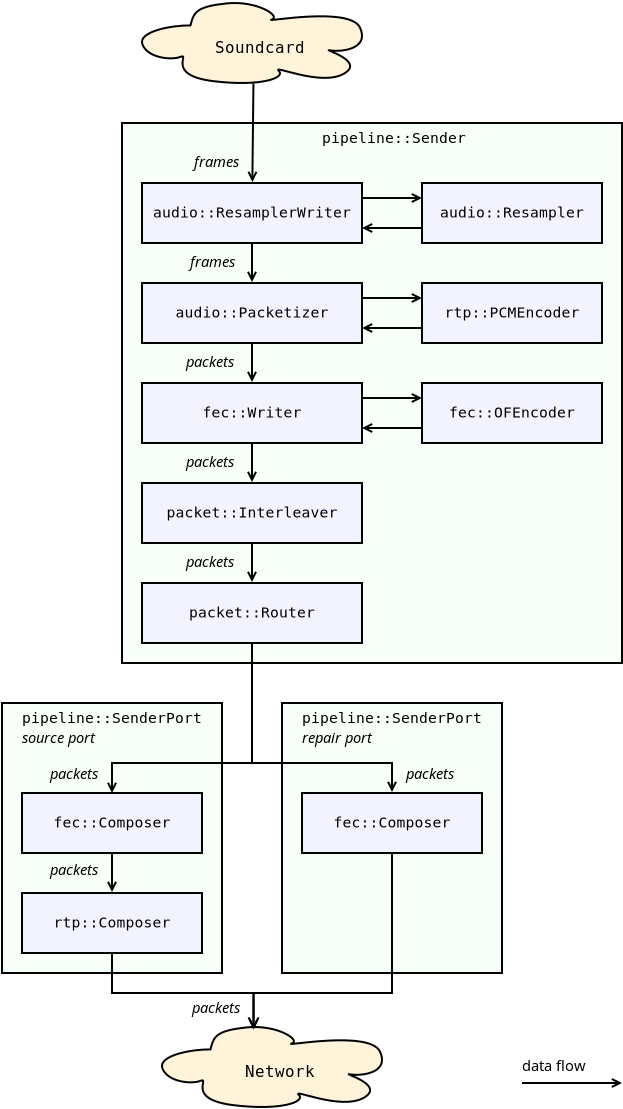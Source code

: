 <?xml version="1.0" encoding="UTF-8"?>
<dia:diagram xmlns:dia="http://www.lysator.liu.se/~alla/dia/">
  <dia:layer name="Background" visible="true" active="true">
    <dia:object type="Standard - Line" version="0" id="O0">
      <dia:attribute name="obj_pos">
        <dia:point val="56,47"/>
      </dia:attribute>
      <dia:attribute name="obj_bb">
        <dia:rectangle val="55.95,46.719;61.112,47.281"/>
      </dia:attribute>
      <dia:attribute name="conn_endpoints">
        <dia:point val="56,47"/>
        <dia:point val="61,47"/>
      </dia:attribute>
      <dia:attribute name="numcp">
        <dia:int val="1"/>
      </dia:attribute>
      <dia:attribute name="end_arrow">
        <dia:enum val="1"/>
      </dia:attribute>
      <dia:attribute name="end_arrow_length">
        <dia:real val="0.4"/>
      </dia:attribute>
      <dia:attribute name="end_arrow_width">
        <dia:real val="0.4"/>
      </dia:attribute>
    </dia:object>
    <dia:object type="Standard - Text" version="1" id="O1">
      <dia:attribute name="obj_pos">
        <dia:point val="56,46.4"/>
      </dia:attribute>
      <dia:attribute name="obj_bb">
        <dia:rectangle val="56,45.735;58.938,46.557"/>
      </dia:attribute>
      <dia:attribute name="text">
        <dia:composite type="text">
          <dia:attribute name="string">
            <dia:string>#data flow#</dia:string>
          </dia:attribute>
          <dia:attribute name="font">
            <dia:font family="sans" style="0" name="Helvetica"/>
          </dia:attribute>
          <dia:attribute name="height">
            <dia:real val="0.917"/>
          </dia:attribute>
          <dia:attribute name="pos">
            <dia:point val="56,46.4"/>
          </dia:attribute>
          <dia:attribute name="color">
            <dia:color val="#000000"/>
          </dia:attribute>
          <dia:attribute name="alignment">
            <dia:enum val="0"/>
          </dia:attribute>
        </dia:composite>
      </dia:attribute>
      <dia:attribute name="valign">
        <dia:enum val="3"/>
      </dia:attribute>
    </dia:object>
    <dia:object type="Standard - Box" version="0" id="O2">
      <dia:attribute name="obj_pos">
        <dia:point val="30,28"/>
      </dia:attribute>
      <dia:attribute name="obj_bb">
        <dia:rectangle val="29.95,27.95;41.05,41.55"/>
      </dia:attribute>
      <dia:attribute name="elem_corner">
        <dia:point val="30,28"/>
      </dia:attribute>
      <dia:attribute name="elem_width">
        <dia:real val="11"/>
      </dia:attribute>
      <dia:attribute name="elem_height">
        <dia:real val="13.5"/>
      </dia:attribute>
      <dia:attribute name="border_width">
        <dia:real val="0.1"/>
      </dia:attribute>
      <dia:attribute name="inner_color">
        <dia:color val="#f8fff9"/>
      </dia:attribute>
      <dia:attribute name="show_background">
        <dia:boolean val="true"/>
      </dia:attribute>
    </dia:object>
    <dia:object type="Flowchart - Box" version="0" id="O3">
      <dia:attribute name="obj_pos">
        <dia:point val="31,37.5"/>
      </dia:attribute>
      <dia:attribute name="obj_bb">
        <dia:rectangle val="30.95,37.45;40.05,40.55"/>
      </dia:attribute>
      <dia:attribute name="elem_corner">
        <dia:point val="31,37.5"/>
      </dia:attribute>
      <dia:attribute name="elem_width">
        <dia:real val="9"/>
      </dia:attribute>
      <dia:attribute name="elem_height">
        <dia:real val="3"/>
      </dia:attribute>
      <dia:attribute name="border_width">
        <dia:real val="0.1"/>
      </dia:attribute>
      <dia:attribute name="inner_color">
        <dia:color val="#f3f3ff"/>
      </dia:attribute>
      <dia:attribute name="show_background">
        <dia:boolean val="true"/>
      </dia:attribute>
      <dia:attribute name="padding">
        <dia:real val="0.5"/>
      </dia:attribute>
      <dia:attribute name="text">
        <dia:composite type="text">
          <dia:attribute name="string">
            <dia:string>#rtp::Composer#</dia:string>
          </dia:attribute>
          <dia:attribute name="font">
            <dia:font family="monospace" style="0" name="Courier"/>
          </dia:attribute>
          <dia:attribute name="height">
            <dia:real val="0.917"/>
          </dia:attribute>
          <dia:attribute name="pos">
            <dia:point val="35.5,39.154"/>
          </dia:attribute>
          <dia:attribute name="color">
            <dia:color val="#000000"/>
          </dia:attribute>
          <dia:attribute name="alignment">
            <dia:enum val="1"/>
          </dia:attribute>
        </dia:composite>
      </dia:attribute>
    </dia:object>
    <dia:object type="Flowchart - Box" version="0" id="O4">
      <dia:attribute name="obj_pos">
        <dia:point val="31,32.5"/>
      </dia:attribute>
      <dia:attribute name="obj_bb">
        <dia:rectangle val="30.95,32.45;40.05,35.55"/>
      </dia:attribute>
      <dia:attribute name="elem_corner">
        <dia:point val="31,32.5"/>
      </dia:attribute>
      <dia:attribute name="elem_width">
        <dia:real val="9"/>
      </dia:attribute>
      <dia:attribute name="elem_height">
        <dia:real val="3"/>
      </dia:attribute>
      <dia:attribute name="border_width">
        <dia:real val="0.1"/>
      </dia:attribute>
      <dia:attribute name="inner_color">
        <dia:color val="#f3f3ff"/>
      </dia:attribute>
      <dia:attribute name="show_background">
        <dia:boolean val="true"/>
      </dia:attribute>
      <dia:attribute name="padding">
        <dia:real val="0.5"/>
      </dia:attribute>
      <dia:attribute name="text">
        <dia:composite type="text">
          <dia:attribute name="string">
            <dia:string>#fec::Composer#</dia:string>
          </dia:attribute>
          <dia:attribute name="font">
            <dia:font family="monospace" style="0" name="Courier"/>
          </dia:attribute>
          <dia:attribute name="height">
            <dia:real val="0.917"/>
          </dia:attribute>
          <dia:attribute name="pos">
            <dia:point val="35.5,34.154"/>
          </dia:attribute>
          <dia:attribute name="color">
            <dia:color val="#000000"/>
          </dia:attribute>
          <dia:attribute name="alignment">
            <dia:enum val="1"/>
          </dia:attribute>
        </dia:composite>
      </dia:attribute>
    </dia:object>
    <dia:object type="Standard - Text" version="1" id="O5">
      <dia:attribute name="obj_pos">
        <dia:point val="31,29"/>
      </dia:attribute>
      <dia:attribute name="obj_bb">
        <dia:rectangle val="31,28.367;39.821,29.264"/>
      </dia:attribute>
      <dia:attribute name="text">
        <dia:composite type="text">
          <dia:attribute name="string">
            <dia:string>#pipeline::SenderPort#</dia:string>
          </dia:attribute>
          <dia:attribute name="font">
            <dia:font family="monospace" style="0" name="Courier"/>
          </dia:attribute>
          <dia:attribute name="height">
            <dia:real val="0.917"/>
          </dia:attribute>
          <dia:attribute name="pos">
            <dia:point val="31,29"/>
          </dia:attribute>
          <dia:attribute name="color">
            <dia:color val="#000000"/>
          </dia:attribute>
          <dia:attribute name="alignment">
            <dia:enum val="0"/>
          </dia:attribute>
        </dia:composite>
      </dia:attribute>
      <dia:attribute name="valign">
        <dia:enum val="3"/>
      </dia:attribute>
    </dia:object>
    <dia:object type="Standard - Box" version="0" id="O6">
      <dia:attribute name="obj_pos">
        <dia:point val="44,28"/>
      </dia:attribute>
      <dia:attribute name="obj_bb">
        <dia:rectangle val="43.95,27.95;55.05,41.55"/>
      </dia:attribute>
      <dia:attribute name="elem_corner">
        <dia:point val="44,28"/>
      </dia:attribute>
      <dia:attribute name="elem_width">
        <dia:real val="11"/>
      </dia:attribute>
      <dia:attribute name="elem_height">
        <dia:real val="13.5"/>
      </dia:attribute>
      <dia:attribute name="border_width">
        <dia:real val="0.1"/>
      </dia:attribute>
      <dia:attribute name="inner_color">
        <dia:color val="#f8fff9"/>
      </dia:attribute>
      <dia:attribute name="show_background">
        <dia:boolean val="true"/>
      </dia:attribute>
    </dia:object>
    <dia:object type="Flowchart - Box" version="0" id="O7">
      <dia:attribute name="obj_pos">
        <dia:point val="45,32.5"/>
      </dia:attribute>
      <dia:attribute name="obj_bb">
        <dia:rectangle val="44.95,32.45;54.05,35.55"/>
      </dia:attribute>
      <dia:attribute name="elem_corner">
        <dia:point val="45,32.5"/>
      </dia:attribute>
      <dia:attribute name="elem_width">
        <dia:real val="9"/>
      </dia:attribute>
      <dia:attribute name="elem_height">
        <dia:real val="3"/>
      </dia:attribute>
      <dia:attribute name="border_width">
        <dia:real val="0.1"/>
      </dia:attribute>
      <dia:attribute name="inner_color">
        <dia:color val="#f3f3ff"/>
      </dia:attribute>
      <dia:attribute name="show_background">
        <dia:boolean val="true"/>
      </dia:attribute>
      <dia:attribute name="padding">
        <dia:real val="0.5"/>
      </dia:attribute>
      <dia:attribute name="text">
        <dia:composite type="text">
          <dia:attribute name="string">
            <dia:string>#fec::Composer#</dia:string>
          </dia:attribute>
          <dia:attribute name="font">
            <dia:font family="monospace" style="0" name="Courier"/>
          </dia:attribute>
          <dia:attribute name="height">
            <dia:real val="0.917"/>
          </dia:attribute>
          <dia:attribute name="pos">
            <dia:point val="49.5,34.154"/>
          </dia:attribute>
          <dia:attribute name="color">
            <dia:color val="#000000"/>
          </dia:attribute>
          <dia:attribute name="alignment">
            <dia:enum val="1"/>
          </dia:attribute>
        </dia:composite>
      </dia:attribute>
    </dia:object>
    <dia:object type="Standard - Text" version="1" id="O8">
      <dia:attribute name="obj_pos">
        <dia:point val="45,29"/>
      </dia:attribute>
      <dia:attribute name="obj_bb">
        <dia:rectangle val="45,28.387;53.8,29.223"/>
      </dia:attribute>
      <dia:attribute name="text">
        <dia:composite type="text">
          <dia:attribute name="string">
            <dia:string>#pipeline::SenderPort#</dia:string>
          </dia:attribute>
          <dia:attribute name="font">
            <dia:font family="monospace" style="0" name="Courier"/>
          </dia:attribute>
          <dia:attribute name="height">
            <dia:real val="0.917"/>
          </dia:attribute>
          <dia:attribute name="pos">
            <dia:point val="45,29"/>
          </dia:attribute>
          <dia:attribute name="color">
            <dia:color val="#000000"/>
          </dia:attribute>
          <dia:attribute name="alignment">
            <dia:enum val="0"/>
          </dia:attribute>
        </dia:composite>
      </dia:attribute>
      <dia:attribute name="valign">
        <dia:enum val="3"/>
      </dia:attribute>
    </dia:object>
    <dia:object type="Standard - Box" version="0" id="O9">
      <dia:attribute name="obj_pos">
        <dia:point val="36,-1"/>
      </dia:attribute>
      <dia:attribute name="obj_bb">
        <dia:rectangle val="35.95,-1.05;61.05,26.05"/>
      </dia:attribute>
      <dia:attribute name="elem_corner">
        <dia:point val="36,-1"/>
      </dia:attribute>
      <dia:attribute name="elem_width">
        <dia:real val="25"/>
      </dia:attribute>
      <dia:attribute name="elem_height">
        <dia:real val="27"/>
      </dia:attribute>
      <dia:attribute name="border_width">
        <dia:real val="0.1"/>
      </dia:attribute>
      <dia:attribute name="inner_color">
        <dia:color val="#f8fff9"/>
      </dia:attribute>
      <dia:attribute name="show_background">
        <dia:boolean val="true"/>
      </dia:attribute>
    </dia:object>
    <dia:object type="Flowchart - Box" version="0" id="O10">
      <dia:attribute name="obj_pos">
        <dia:point val="37,2"/>
      </dia:attribute>
      <dia:attribute name="obj_bb">
        <dia:rectangle val="36.95,1.95;48.05,5.05"/>
      </dia:attribute>
      <dia:attribute name="elem_corner">
        <dia:point val="37,2"/>
      </dia:attribute>
      <dia:attribute name="elem_width">
        <dia:real val="11"/>
      </dia:attribute>
      <dia:attribute name="elem_height">
        <dia:real val="3"/>
      </dia:attribute>
      <dia:attribute name="border_width">
        <dia:real val="0.1"/>
      </dia:attribute>
      <dia:attribute name="inner_color">
        <dia:color val="#f3f3ff"/>
      </dia:attribute>
      <dia:attribute name="show_background">
        <dia:boolean val="true"/>
      </dia:attribute>
      <dia:attribute name="padding">
        <dia:real val="0.5"/>
      </dia:attribute>
      <dia:attribute name="text">
        <dia:composite type="text">
          <dia:attribute name="string">
            <dia:string>#audio::ResamplerWriter#</dia:string>
          </dia:attribute>
          <dia:attribute name="font">
            <dia:font family="monospace" style="0" name="Courier"/>
          </dia:attribute>
          <dia:attribute name="height">
            <dia:real val="0.917"/>
          </dia:attribute>
          <dia:attribute name="pos">
            <dia:point val="42.5,3.654"/>
          </dia:attribute>
          <dia:attribute name="color">
            <dia:color val="#000000"/>
          </dia:attribute>
          <dia:attribute name="alignment">
            <dia:enum val="1"/>
          </dia:attribute>
        </dia:composite>
      </dia:attribute>
    </dia:object>
    <dia:object type="Flowchart - Box" version="0" id="O11">
      <dia:attribute name="obj_pos">
        <dia:point val="51,12"/>
      </dia:attribute>
      <dia:attribute name="obj_bb">
        <dia:rectangle val="50.95,11.95;60.05,15.05"/>
      </dia:attribute>
      <dia:attribute name="elem_corner">
        <dia:point val="51,12"/>
      </dia:attribute>
      <dia:attribute name="elem_width">
        <dia:real val="9"/>
      </dia:attribute>
      <dia:attribute name="elem_height">
        <dia:real val="3"/>
      </dia:attribute>
      <dia:attribute name="border_width">
        <dia:real val="0.1"/>
      </dia:attribute>
      <dia:attribute name="inner_color">
        <dia:color val="#f3f3ff"/>
      </dia:attribute>
      <dia:attribute name="show_background">
        <dia:boolean val="true"/>
      </dia:attribute>
      <dia:attribute name="padding">
        <dia:real val="0.5"/>
      </dia:attribute>
      <dia:attribute name="text">
        <dia:composite type="text">
          <dia:attribute name="string">
            <dia:string>#fec::OFEncoder#</dia:string>
          </dia:attribute>
          <dia:attribute name="font">
            <dia:font family="monospace" style="0" name="Courier"/>
          </dia:attribute>
          <dia:attribute name="height">
            <dia:real val="0.917"/>
          </dia:attribute>
          <dia:attribute name="pos">
            <dia:point val="55.5,13.654"/>
          </dia:attribute>
          <dia:attribute name="color">
            <dia:color val="#000000"/>
          </dia:attribute>
          <dia:attribute name="alignment">
            <dia:enum val="1"/>
          </dia:attribute>
        </dia:composite>
      </dia:attribute>
    </dia:object>
    <dia:object type="Flowchart - Box" version="0" id="O12">
      <dia:attribute name="obj_pos">
        <dia:point val="37,17"/>
      </dia:attribute>
      <dia:attribute name="obj_bb">
        <dia:rectangle val="36.95,16.95;48.05,20.05"/>
      </dia:attribute>
      <dia:attribute name="elem_corner">
        <dia:point val="37,17"/>
      </dia:attribute>
      <dia:attribute name="elem_width">
        <dia:real val="11"/>
      </dia:attribute>
      <dia:attribute name="elem_height">
        <dia:real val="3"/>
      </dia:attribute>
      <dia:attribute name="border_width">
        <dia:real val="0.1"/>
      </dia:attribute>
      <dia:attribute name="inner_color">
        <dia:color val="#f3f3ff"/>
      </dia:attribute>
      <dia:attribute name="show_background">
        <dia:boolean val="true"/>
      </dia:attribute>
      <dia:attribute name="padding">
        <dia:real val="0.5"/>
      </dia:attribute>
      <dia:attribute name="text">
        <dia:composite type="text">
          <dia:attribute name="string">
            <dia:string>#packet::Interleaver#</dia:string>
          </dia:attribute>
          <dia:attribute name="font">
            <dia:font family="monospace" style="0" name="Courier"/>
          </dia:attribute>
          <dia:attribute name="height">
            <dia:real val="0.917"/>
          </dia:attribute>
          <dia:attribute name="pos">
            <dia:point val="42.5,18.654"/>
          </dia:attribute>
          <dia:attribute name="color">
            <dia:color val="#000000"/>
          </dia:attribute>
          <dia:attribute name="alignment">
            <dia:enum val="1"/>
          </dia:attribute>
        </dia:composite>
      </dia:attribute>
    </dia:object>
    <dia:object type="Flowchart - Box" version="0" id="O13">
      <dia:attribute name="obj_pos">
        <dia:point val="51,7"/>
      </dia:attribute>
      <dia:attribute name="obj_bb">
        <dia:rectangle val="50.95,6.95;60.05,10.05"/>
      </dia:attribute>
      <dia:attribute name="elem_corner">
        <dia:point val="51,7"/>
      </dia:attribute>
      <dia:attribute name="elem_width">
        <dia:real val="9"/>
      </dia:attribute>
      <dia:attribute name="elem_height">
        <dia:real val="3"/>
      </dia:attribute>
      <dia:attribute name="border_width">
        <dia:real val="0.1"/>
      </dia:attribute>
      <dia:attribute name="inner_color">
        <dia:color val="#f3f3ff"/>
      </dia:attribute>
      <dia:attribute name="show_background">
        <dia:boolean val="true"/>
      </dia:attribute>
      <dia:attribute name="padding">
        <dia:real val="0.5"/>
      </dia:attribute>
      <dia:attribute name="text">
        <dia:composite type="text">
          <dia:attribute name="string">
            <dia:string>#rtp::PCMEncoder#</dia:string>
          </dia:attribute>
          <dia:attribute name="font">
            <dia:font family="monospace" style="0" name="Courier"/>
          </dia:attribute>
          <dia:attribute name="height">
            <dia:real val="0.917"/>
          </dia:attribute>
          <dia:attribute name="pos">
            <dia:point val="55.5,8.654"/>
          </dia:attribute>
          <dia:attribute name="color">
            <dia:color val="#000000"/>
          </dia:attribute>
          <dia:attribute name="alignment">
            <dia:enum val="1"/>
          </dia:attribute>
        </dia:composite>
      </dia:attribute>
    </dia:object>
    <dia:object type="Flowchart - Box" version="0" id="O14">
      <dia:attribute name="obj_pos">
        <dia:point val="37,12"/>
      </dia:attribute>
      <dia:attribute name="obj_bb">
        <dia:rectangle val="36.95,11.95;48.05,15.05"/>
      </dia:attribute>
      <dia:attribute name="elem_corner">
        <dia:point val="37,12"/>
      </dia:attribute>
      <dia:attribute name="elem_width">
        <dia:real val="11"/>
      </dia:attribute>
      <dia:attribute name="elem_height">
        <dia:real val="3"/>
      </dia:attribute>
      <dia:attribute name="border_width">
        <dia:real val="0.1"/>
      </dia:attribute>
      <dia:attribute name="inner_color">
        <dia:color val="#f3f3ff"/>
      </dia:attribute>
      <dia:attribute name="show_background">
        <dia:boolean val="true"/>
      </dia:attribute>
      <dia:attribute name="padding">
        <dia:real val="0.5"/>
      </dia:attribute>
      <dia:attribute name="text">
        <dia:composite type="text">
          <dia:attribute name="string">
            <dia:string>#fec::Writer#</dia:string>
          </dia:attribute>
          <dia:attribute name="font">
            <dia:font family="monospace" style="0" name="Courier"/>
          </dia:attribute>
          <dia:attribute name="height">
            <dia:real val="0.917"/>
          </dia:attribute>
          <dia:attribute name="pos">
            <dia:point val="42.5,13.654"/>
          </dia:attribute>
          <dia:attribute name="color">
            <dia:color val="#000000"/>
          </dia:attribute>
          <dia:attribute name="alignment">
            <dia:enum val="1"/>
          </dia:attribute>
        </dia:composite>
      </dia:attribute>
    </dia:object>
    <dia:object type="Flowchart - Box" version="0" id="O15">
      <dia:attribute name="obj_pos">
        <dia:point val="37,7"/>
      </dia:attribute>
      <dia:attribute name="obj_bb">
        <dia:rectangle val="36.95,6.95;48.05,10.05"/>
      </dia:attribute>
      <dia:attribute name="elem_corner">
        <dia:point val="37,7"/>
      </dia:attribute>
      <dia:attribute name="elem_width">
        <dia:real val="11"/>
      </dia:attribute>
      <dia:attribute name="elem_height">
        <dia:real val="3"/>
      </dia:attribute>
      <dia:attribute name="border_width">
        <dia:real val="0.1"/>
      </dia:attribute>
      <dia:attribute name="inner_color">
        <dia:color val="#f3f3ff"/>
      </dia:attribute>
      <dia:attribute name="show_background">
        <dia:boolean val="true"/>
      </dia:attribute>
      <dia:attribute name="padding">
        <dia:real val="0.5"/>
      </dia:attribute>
      <dia:attribute name="text">
        <dia:composite type="text">
          <dia:attribute name="string">
            <dia:string>#audio::Packetizer#</dia:string>
          </dia:attribute>
          <dia:attribute name="font">
            <dia:font family="monospace" style="0" name="Courier"/>
          </dia:attribute>
          <dia:attribute name="height">
            <dia:real val="0.917"/>
          </dia:attribute>
          <dia:attribute name="pos">
            <dia:point val="42.5,8.654"/>
          </dia:attribute>
          <dia:attribute name="color">
            <dia:color val="#000000"/>
          </dia:attribute>
          <dia:attribute name="alignment">
            <dia:enum val="1"/>
          </dia:attribute>
        </dia:composite>
      </dia:attribute>
    </dia:object>
    <dia:object type="Flowchart - Box" version="0" id="O16">
      <dia:attribute name="obj_pos">
        <dia:point val="51,2"/>
      </dia:attribute>
      <dia:attribute name="obj_bb">
        <dia:rectangle val="50.95,1.95;60.05,5.05"/>
      </dia:attribute>
      <dia:attribute name="elem_corner">
        <dia:point val="51,2"/>
      </dia:attribute>
      <dia:attribute name="elem_width">
        <dia:real val="9"/>
      </dia:attribute>
      <dia:attribute name="elem_height">
        <dia:real val="3"/>
      </dia:attribute>
      <dia:attribute name="border_width">
        <dia:real val="0.1"/>
      </dia:attribute>
      <dia:attribute name="inner_color">
        <dia:color val="#f3f3ff"/>
      </dia:attribute>
      <dia:attribute name="show_background">
        <dia:boolean val="true"/>
      </dia:attribute>
      <dia:attribute name="padding">
        <dia:real val="0.5"/>
      </dia:attribute>
      <dia:attribute name="text">
        <dia:composite type="text">
          <dia:attribute name="string">
            <dia:string>#audio::Resampler#</dia:string>
          </dia:attribute>
          <dia:attribute name="font">
            <dia:font family="monospace" style="0" name="Courier"/>
          </dia:attribute>
          <dia:attribute name="height">
            <dia:real val="0.917"/>
          </dia:attribute>
          <dia:attribute name="pos">
            <dia:point val="55.5,3.654"/>
          </dia:attribute>
          <dia:attribute name="color">
            <dia:color val="#000000"/>
          </dia:attribute>
          <dia:attribute name="alignment">
            <dia:enum val="1"/>
          </dia:attribute>
        </dia:composite>
      </dia:attribute>
    </dia:object>
    <dia:object type="Flowchart - Box" version="0" id="O17">
      <dia:attribute name="obj_pos">
        <dia:point val="37,22"/>
      </dia:attribute>
      <dia:attribute name="obj_bb">
        <dia:rectangle val="36.95,21.95;48.05,25.05"/>
      </dia:attribute>
      <dia:attribute name="elem_corner">
        <dia:point val="37,22"/>
      </dia:attribute>
      <dia:attribute name="elem_width">
        <dia:real val="11"/>
      </dia:attribute>
      <dia:attribute name="elem_height">
        <dia:real val="3"/>
      </dia:attribute>
      <dia:attribute name="border_width">
        <dia:real val="0.1"/>
      </dia:attribute>
      <dia:attribute name="inner_color">
        <dia:color val="#f3f3ff"/>
      </dia:attribute>
      <dia:attribute name="show_background">
        <dia:boolean val="true"/>
      </dia:attribute>
      <dia:attribute name="padding">
        <dia:real val="0.5"/>
      </dia:attribute>
      <dia:attribute name="text">
        <dia:composite type="text">
          <dia:attribute name="string">
            <dia:string>#packet::Router#</dia:string>
          </dia:attribute>
          <dia:attribute name="font">
            <dia:font family="monospace" style="0" name="Courier"/>
          </dia:attribute>
          <dia:attribute name="height">
            <dia:real val="0.917"/>
          </dia:attribute>
          <dia:attribute name="pos">
            <dia:point val="42.5,23.654"/>
          </dia:attribute>
          <dia:attribute name="color">
            <dia:color val="#000000"/>
          </dia:attribute>
          <dia:attribute name="alignment">
            <dia:enum val="1"/>
          </dia:attribute>
        </dia:composite>
      </dia:attribute>
    </dia:object>
    <dia:object type="Standard - Line" version="0" id="O18">
      <dia:attribute name="obj_pos">
        <dia:point val="42.5,5"/>
      </dia:attribute>
      <dia:attribute name="obj_bb">
        <dia:rectangle val="42.219,4.95;42.781,7.063"/>
      </dia:attribute>
      <dia:attribute name="conn_endpoints">
        <dia:point val="42.5,5"/>
        <dia:point val="42.5,6.951"/>
      </dia:attribute>
      <dia:attribute name="numcp">
        <dia:int val="1"/>
      </dia:attribute>
      <dia:attribute name="end_arrow">
        <dia:enum val="1"/>
      </dia:attribute>
      <dia:attribute name="end_arrow_length">
        <dia:real val="0.4"/>
      </dia:attribute>
      <dia:attribute name="end_arrow_width">
        <dia:real val="0.4"/>
      </dia:attribute>
      <dia:connections>
        <dia:connection handle="0" to="O10" connection="13"/>
        <dia:connection handle="1" to="O15" connection="16"/>
      </dia:connections>
    </dia:object>
    <dia:object type="Standard - Line" version="0" id="O19">
      <dia:attribute name="obj_pos">
        <dia:point val="42.5,10"/>
      </dia:attribute>
      <dia:attribute name="obj_bb">
        <dia:rectangle val="42.219,9.95;42.781,12.063"/>
      </dia:attribute>
      <dia:attribute name="conn_endpoints">
        <dia:point val="42.5,10"/>
        <dia:point val="42.5,11.951"/>
      </dia:attribute>
      <dia:attribute name="numcp">
        <dia:int val="1"/>
      </dia:attribute>
      <dia:attribute name="end_arrow">
        <dia:enum val="1"/>
      </dia:attribute>
      <dia:attribute name="end_arrow_length">
        <dia:real val="0.4"/>
      </dia:attribute>
      <dia:attribute name="end_arrow_width">
        <dia:real val="0.4"/>
      </dia:attribute>
      <dia:connections>
        <dia:connection handle="0" to="O15" connection="13"/>
        <dia:connection handle="1" to="O14" connection="16"/>
      </dia:connections>
    </dia:object>
    <dia:object type="Standard - Line" version="0" id="O20">
      <dia:attribute name="obj_pos">
        <dia:point val="42.5,15.049"/>
      </dia:attribute>
      <dia:attribute name="obj_bb">
        <dia:rectangle val="42.219,14.999;42.781,17.063"/>
      </dia:attribute>
      <dia:attribute name="conn_endpoints">
        <dia:point val="42.5,15.049"/>
        <dia:point val="42.5,16.951"/>
      </dia:attribute>
      <dia:attribute name="numcp">
        <dia:int val="1"/>
      </dia:attribute>
      <dia:attribute name="end_arrow">
        <dia:enum val="1"/>
      </dia:attribute>
      <dia:attribute name="end_arrow_length">
        <dia:real val="0.4"/>
      </dia:attribute>
      <dia:attribute name="end_arrow_width">
        <dia:real val="0.4"/>
      </dia:attribute>
      <dia:connections>
        <dia:connection handle="0" to="O14" connection="16"/>
        <dia:connection handle="1" to="O12" connection="16"/>
      </dia:connections>
    </dia:object>
    <dia:object type="Standard - Line" version="0" id="O21">
      <dia:attribute name="obj_pos">
        <dia:point val="42.5,20.049"/>
      </dia:attribute>
      <dia:attribute name="obj_bb">
        <dia:rectangle val="42.219,19.999;42.781,22.063"/>
      </dia:attribute>
      <dia:attribute name="conn_endpoints">
        <dia:point val="42.5,20.049"/>
        <dia:point val="42.5,21.951"/>
      </dia:attribute>
      <dia:attribute name="numcp">
        <dia:int val="1"/>
      </dia:attribute>
      <dia:attribute name="end_arrow">
        <dia:enum val="1"/>
      </dia:attribute>
      <dia:attribute name="end_arrow_length">
        <dia:real val="0.4"/>
      </dia:attribute>
      <dia:attribute name="end_arrow_width">
        <dia:real val="0.4"/>
      </dia:attribute>
      <dia:connections>
        <dia:connection handle="0" to="O12" connection="16"/>
        <dia:connection handle="1" to="O17" connection="16"/>
      </dia:connections>
    </dia:object>
    <dia:object type="Standard - Line" version="0" id="O22">
      <dia:attribute name="obj_pos">
        <dia:point val="48,2.75"/>
      </dia:attribute>
      <dia:attribute name="obj_bb">
        <dia:rectangle val="47.95,2.469;51.112,3.031"/>
      </dia:attribute>
      <dia:attribute name="conn_endpoints">
        <dia:point val="48,2.75"/>
        <dia:point val="51,2.75"/>
      </dia:attribute>
      <dia:attribute name="numcp">
        <dia:int val="1"/>
      </dia:attribute>
      <dia:attribute name="end_arrow">
        <dia:enum val="1"/>
      </dia:attribute>
      <dia:attribute name="end_arrow_length">
        <dia:real val="0.4"/>
      </dia:attribute>
      <dia:attribute name="end_arrow_width">
        <dia:real val="0.4"/>
      </dia:attribute>
      <dia:connections>
        <dia:connection handle="0" to="O10" connection="6"/>
        <dia:connection handle="1" to="O16" connection="5"/>
      </dia:connections>
    </dia:object>
    <dia:object type="Standard - Line" version="0" id="O23">
      <dia:attribute name="obj_pos">
        <dia:point val="51,4.25"/>
      </dia:attribute>
      <dia:attribute name="obj_bb">
        <dia:rectangle val="47.888,3.969;51.05,4.531"/>
      </dia:attribute>
      <dia:attribute name="conn_endpoints">
        <dia:point val="51,4.25"/>
        <dia:point val="48,4.25"/>
      </dia:attribute>
      <dia:attribute name="numcp">
        <dia:int val="1"/>
      </dia:attribute>
      <dia:attribute name="end_arrow">
        <dia:enum val="1"/>
      </dia:attribute>
      <dia:attribute name="end_arrow_length">
        <dia:real val="0.4"/>
      </dia:attribute>
      <dia:attribute name="end_arrow_width">
        <dia:real val="0.4"/>
      </dia:attribute>
      <dia:connections>
        <dia:connection handle="0" to="O16" connection="9"/>
        <dia:connection handle="1" to="O10" connection="10"/>
      </dia:connections>
    </dia:object>
    <dia:object type="Standard - Line" version="0" id="O24">
      <dia:attribute name="obj_pos">
        <dia:point val="48,7.75"/>
      </dia:attribute>
      <dia:attribute name="obj_bb">
        <dia:rectangle val="47.95,7.469;51.112,8.031"/>
      </dia:attribute>
      <dia:attribute name="conn_endpoints">
        <dia:point val="48,7.75"/>
        <dia:point val="51,7.75"/>
      </dia:attribute>
      <dia:attribute name="numcp">
        <dia:int val="1"/>
      </dia:attribute>
      <dia:attribute name="end_arrow">
        <dia:enum val="1"/>
      </dia:attribute>
      <dia:attribute name="end_arrow_length">
        <dia:real val="0.4"/>
      </dia:attribute>
      <dia:attribute name="end_arrow_width">
        <dia:real val="0.4"/>
      </dia:attribute>
      <dia:connections>
        <dia:connection handle="0" to="O15" connection="6"/>
        <dia:connection handle="1" to="O13" connection="5"/>
      </dia:connections>
    </dia:object>
    <dia:object type="Standard - Line" version="0" id="O25">
      <dia:attribute name="obj_pos">
        <dia:point val="51,9.25"/>
      </dia:attribute>
      <dia:attribute name="obj_bb">
        <dia:rectangle val="47.888,8.969;51.05,9.531"/>
      </dia:attribute>
      <dia:attribute name="conn_endpoints">
        <dia:point val="51,9.25"/>
        <dia:point val="48,9.25"/>
      </dia:attribute>
      <dia:attribute name="numcp">
        <dia:int val="1"/>
      </dia:attribute>
      <dia:attribute name="end_arrow">
        <dia:enum val="1"/>
      </dia:attribute>
      <dia:attribute name="end_arrow_length">
        <dia:real val="0.4"/>
      </dia:attribute>
      <dia:attribute name="end_arrow_width">
        <dia:real val="0.4"/>
      </dia:attribute>
      <dia:connections>
        <dia:connection handle="0" to="O13" connection="9"/>
        <dia:connection handle="1" to="O15" connection="10"/>
      </dia:connections>
    </dia:object>
    <dia:object type="Standard - Line" version="0" id="O26">
      <dia:attribute name="obj_pos">
        <dia:point val="48,12.75"/>
      </dia:attribute>
      <dia:attribute name="obj_bb">
        <dia:rectangle val="47.95,12.469;51.112,13.031"/>
      </dia:attribute>
      <dia:attribute name="conn_endpoints">
        <dia:point val="48,12.75"/>
        <dia:point val="51,12.75"/>
      </dia:attribute>
      <dia:attribute name="numcp">
        <dia:int val="1"/>
      </dia:attribute>
      <dia:attribute name="end_arrow">
        <dia:enum val="1"/>
      </dia:attribute>
      <dia:attribute name="end_arrow_length">
        <dia:real val="0.4"/>
      </dia:attribute>
      <dia:attribute name="end_arrow_width">
        <dia:real val="0.4"/>
      </dia:attribute>
      <dia:connections>
        <dia:connection handle="0" to="O14" connection="6"/>
        <dia:connection handle="1" to="O11" connection="5"/>
      </dia:connections>
    </dia:object>
    <dia:object type="Standard - Line" version="0" id="O27">
      <dia:attribute name="obj_pos">
        <dia:point val="51,14.25"/>
      </dia:attribute>
      <dia:attribute name="obj_bb">
        <dia:rectangle val="47.888,13.969;51.05,14.531"/>
      </dia:attribute>
      <dia:attribute name="conn_endpoints">
        <dia:point val="51,14.25"/>
        <dia:point val="48,14.25"/>
      </dia:attribute>
      <dia:attribute name="numcp">
        <dia:int val="1"/>
      </dia:attribute>
      <dia:attribute name="end_arrow">
        <dia:enum val="1"/>
      </dia:attribute>
      <dia:attribute name="end_arrow_length">
        <dia:real val="0.4"/>
      </dia:attribute>
      <dia:attribute name="end_arrow_width">
        <dia:real val="0.4"/>
      </dia:attribute>
      <dia:connections>
        <dia:connection handle="0" to="O11" connection="9"/>
        <dia:connection handle="1" to="O14" connection="10"/>
      </dia:connections>
    </dia:object>
    <dia:object type="Standard - Text" version="1" id="O28">
      <dia:attribute name="obj_pos">
        <dia:point val="46,0"/>
      </dia:attribute>
      <dia:attribute name="obj_bb">
        <dia:rectangle val="46,-0.613;53.04,0.223"/>
      </dia:attribute>
      <dia:attribute name="text">
        <dia:composite type="text">
          <dia:attribute name="string">
            <dia:string>#pipeline::Sender#</dia:string>
          </dia:attribute>
          <dia:attribute name="font">
            <dia:font family="monospace" style="0" name="Courier"/>
          </dia:attribute>
          <dia:attribute name="height">
            <dia:real val="0.917"/>
          </dia:attribute>
          <dia:attribute name="pos">
            <dia:point val="46,0"/>
          </dia:attribute>
          <dia:attribute name="color">
            <dia:color val="#000000"/>
          </dia:attribute>
          <dia:attribute name="alignment">
            <dia:enum val="0"/>
          </dia:attribute>
        </dia:composite>
      </dia:attribute>
      <dia:attribute name="valign">
        <dia:enum val="3"/>
      </dia:attribute>
    </dia:object>
    <dia:object type="Standard - ZigZagLine" version="1" id="O29">
      <dia:attribute name="obj_pos">
        <dia:point val="42.5,25"/>
      </dia:attribute>
      <dia:attribute name="obj_bb">
        <dia:rectangle val="35.219,24.95;42.55,32.612"/>
      </dia:attribute>
      <dia:attribute name="orth_points">
        <dia:point val="42.5,25"/>
        <dia:point val="42.5,31"/>
        <dia:point val="35.5,31"/>
        <dia:point val="35.5,32.5"/>
      </dia:attribute>
      <dia:attribute name="orth_orient">
        <dia:enum val="1"/>
        <dia:enum val="0"/>
        <dia:enum val="1"/>
      </dia:attribute>
      <dia:attribute name="autorouting">
        <dia:boolean val="false"/>
      </dia:attribute>
      <dia:attribute name="end_arrow">
        <dia:enum val="1"/>
      </dia:attribute>
      <dia:attribute name="end_arrow_length">
        <dia:real val="0.4"/>
      </dia:attribute>
      <dia:attribute name="end_arrow_width">
        <dia:real val="0.4"/>
      </dia:attribute>
      <dia:connections>
        <dia:connection handle="0" to="O17" connection="13"/>
        <dia:connection handle="1" to="O4" connection="2"/>
      </dia:connections>
    </dia:object>
    <dia:object type="Standard - ZigZagLine" version="1" id="O30">
      <dia:attribute name="obj_pos">
        <dia:point val="42.5,25"/>
      </dia:attribute>
      <dia:attribute name="obj_bb">
        <dia:rectangle val="42.45,24.95;49.781,32.562"/>
      </dia:attribute>
      <dia:attribute name="orth_points">
        <dia:point val="42.5,25"/>
        <dia:point val="42.5,31"/>
        <dia:point val="49.5,31"/>
        <dia:point val="49.5,32.45"/>
      </dia:attribute>
      <dia:attribute name="orth_orient">
        <dia:enum val="1"/>
        <dia:enum val="0"/>
        <dia:enum val="1"/>
      </dia:attribute>
      <dia:attribute name="autorouting">
        <dia:boolean val="false"/>
      </dia:attribute>
      <dia:attribute name="end_arrow">
        <dia:enum val="1"/>
      </dia:attribute>
      <dia:attribute name="end_arrow_length">
        <dia:real val="0.4"/>
      </dia:attribute>
      <dia:attribute name="end_arrow_width">
        <dia:real val="0.4"/>
      </dia:attribute>
      <dia:connections>
        <dia:connection handle="0" to="O17" connection="13"/>
        <dia:connection handle="1" to="O7" connection="16"/>
      </dia:connections>
    </dia:object>
    <dia:object type="Standard - Line" version="0" id="O31">
      <dia:attribute name="obj_pos">
        <dia:point val="35.5,35.5"/>
      </dia:attribute>
      <dia:attribute name="obj_bb">
        <dia:rectangle val="35.219,35.45;35.781,37.563"/>
      </dia:attribute>
      <dia:attribute name="conn_endpoints">
        <dia:point val="35.5,35.5"/>
        <dia:point val="35.5,37.451"/>
      </dia:attribute>
      <dia:attribute name="numcp">
        <dia:int val="1"/>
      </dia:attribute>
      <dia:attribute name="end_arrow">
        <dia:enum val="1"/>
      </dia:attribute>
      <dia:attribute name="end_arrow_length">
        <dia:real val="0.4"/>
      </dia:attribute>
      <dia:attribute name="end_arrow_width">
        <dia:real val="0.4"/>
      </dia:attribute>
      <dia:connections>
        <dia:connection handle="0" to="O4" connection="13"/>
        <dia:connection handle="1" to="O3" connection="16"/>
      </dia:connections>
    </dia:object>
    <dia:object type="Standard - ZigZagLine" version="1" id="O32">
      <dia:attribute name="obj_pos">
        <dia:point val="35.5,40.5"/>
      </dia:attribute>
      <dia:attribute name="obj_bb">
        <dia:rectangle val="35.45,40.45;42.857,44.442"/>
      </dia:attribute>
      <dia:attribute name="orth_points">
        <dia:point val="35.5,40.5"/>
        <dia:point val="35.5,42.5"/>
        <dia:point val="42.577,42.5"/>
        <dia:point val="42.577,44.33"/>
      </dia:attribute>
      <dia:attribute name="orth_orient">
        <dia:enum val="1"/>
        <dia:enum val="0"/>
        <dia:enum val="1"/>
      </dia:attribute>
      <dia:attribute name="autorouting">
        <dia:boolean val="false"/>
      </dia:attribute>
      <dia:attribute name="end_arrow">
        <dia:enum val="1"/>
      </dia:attribute>
      <dia:attribute name="end_arrow_length">
        <dia:real val="0.4"/>
      </dia:attribute>
      <dia:attribute name="end_arrow_width">
        <dia:real val="0.4"/>
      </dia:attribute>
      <dia:connections>
        <dia:connection handle="0" to="O3" connection="13"/>
        <dia:connection handle="1" to="O33" connection="3"/>
      </dia:connections>
    </dia:object>
    <dia:object type="Network - Cloud" version="1" id="O33">
      <dia:attribute name="obj_pos">
        <dia:point val="38,44.2"/>
      </dia:attribute>
      <dia:attribute name="obj_bb">
        <dia:rectangle val="38,44.2;49,48.2"/>
      </dia:attribute>
      <dia:attribute name="meta">
        <dia:composite type="dict"/>
      </dia:attribute>
      <dia:attribute name="elem_corner">
        <dia:point val="38,44.2"/>
      </dia:attribute>
      <dia:attribute name="elem_width">
        <dia:real val="11"/>
      </dia:attribute>
      <dia:attribute name="elem_height">
        <dia:real val="4"/>
      </dia:attribute>
      <dia:attribute name="line_width">
        <dia:real val="0.1"/>
      </dia:attribute>
      <dia:attribute name="line_colour">
        <dia:color val="#000000"/>
      </dia:attribute>
      <dia:attribute name="fill_colour">
        <dia:color val="#fff4d9"/>
      </dia:attribute>
      <dia:attribute name="show_background">
        <dia:boolean val="true"/>
      </dia:attribute>
      <dia:attribute name="line_style">
        <dia:enum val="0"/>
        <dia:real val="1"/>
      </dia:attribute>
      <dia:attribute name="padding">
        <dia:real val="0.1"/>
      </dia:attribute>
      <dia:attribute name="text">
        <dia:composite type="text">
          <dia:attribute name="string">
            <dia:string>#Network#</dia:string>
          </dia:attribute>
          <dia:attribute name="font">
            <dia:font family="monospace" style="0" name="Courier"/>
          </dia:attribute>
          <dia:attribute name="height">
            <dia:real val="0.988"/>
          </dia:attribute>
          <dia:attribute name="pos">
            <dia:point val="43.795,46.468"/>
          </dia:attribute>
          <dia:attribute name="color">
            <dia:color val="#000000"/>
          </dia:attribute>
          <dia:attribute name="alignment">
            <dia:enum val="1"/>
          </dia:attribute>
        </dia:composite>
      </dia:attribute>
      <dia:attribute name="flip_horizontal">
        <dia:boolean val="false"/>
      </dia:attribute>
      <dia:attribute name="flip_vertical">
        <dia:boolean val="false"/>
      </dia:attribute>
      <dia:attribute name="subscale">
        <dia:real val="2"/>
      </dia:attribute>
    </dia:object>
    <dia:object type="Standard - ZigZagLine" version="1" id="O34">
      <dia:attribute name="obj_pos">
        <dia:point val="49.5,35.549"/>
      </dia:attribute>
      <dia:attribute name="obj_bb">
        <dia:rectangle val="42.246,35.499;49.55,44.442"/>
      </dia:attribute>
      <dia:attribute name="orth_points">
        <dia:point val="49.5,35.549"/>
        <dia:point val="49.5,42.5"/>
        <dia:point val="42.577,42.5"/>
        <dia:point val="42.577,44.33"/>
      </dia:attribute>
      <dia:attribute name="orth_orient">
        <dia:enum val="1"/>
        <dia:enum val="0"/>
        <dia:enum val="1"/>
      </dia:attribute>
      <dia:attribute name="autorouting">
        <dia:boolean val="false"/>
      </dia:attribute>
      <dia:attribute name="end_arrow">
        <dia:enum val="1"/>
      </dia:attribute>
      <dia:attribute name="end_arrow_length">
        <dia:real val="0.5"/>
      </dia:attribute>
      <dia:attribute name="end_arrow_width">
        <dia:real val="0.5"/>
      </dia:attribute>
      <dia:connections>
        <dia:connection handle="0" to="O7" connection="16"/>
        <dia:connection handle="1" to="O33" connection="3"/>
      </dia:connections>
    </dia:object>
    <dia:object type="Network - Cloud" version="1" id="O35">
      <dia:attribute name="obj_pos">
        <dia:point val="37,-7"/>
      </dia:attribute>
      <dia:attribute name="obj_bb">
        <dia:rectangle val="37,-7;48,-3"/>
      </dia:attribute>
      <dia:attribute name="meta">
        <dia:composite type="dict"/>
      </dia:attribute>
      <dia:attribute name="elem_corner">
        <dia:point val="37,-7"/>
      </dia:attribute>
      <dia:attribute name="elem_width">
        <dia:real val="11"/>
      </dia:attribute>
      <dia:attribute name="elem_height">
        <dia:real val="4"/>
      </dia:attribute>
      <dia:attribute name="line_width">
        <dia:real val="0.1"/>
      </dia:attribute>
      <dia:attribute name="line_colour">
        <dia:color val="#000000"/>
      </dia:attribute>
      <dia:attribute name="fill_colour">
        <dia:color val="#fff4d9"/>
      </dia:attribute>
      <dia:attribute name="show_background">
        <dia:boolean val="true"/>
      </dia:attribute>
      <dia:attribute name="line_style">
        <dia:enum val="0"/>
        <dia:real val="1"/>
      </dia:attribute>
      <dia:attribute name="padding">
        <dia:real val="0.1"/>
      </dia:attribute>
      <dia:attribute name="text">
        <dia:composite type="text">
          <dia:attribute name="string">
            <dia:string>#Soundcard#</dia:string>
          </dia:attribute>
          <dia:attribute name="font">
            <dia:font family="monospace" style="0" name="Courier"/>
          </dia:attribute>
          <dia:attribute name="height">
            <dia:real val="0.988"/>
          </dia:attribute>
          <dia:attribute name="pos">
            <dia:point val="42.795,-4.732"/>
          </dia:attribute>
          <dia:attribute name="color">
            <dia:color val="#000000"/>
          </dia:attribute>
          <dia:attribute name="alignment">
            <dia:enum val="1"/>
          </dia:attribute>
        </dia:composite>
      </dia:attribute>
      <dia:attribute name="flip_horizontal">
        <dia:boolean val="false"/>
      </dia:attribute>
      <dia:attribute name="flip_vertical">
        <dia:boolean val="false"/>
      </dia:attribute>
      <dia:attribute name="subscale">
        <dia:real val="2"/>
      </dia:attribute>
    </dia:object>
    <dia:object type="Standard - Line" version="0" id="O36">
      <dia:attribute name="obj_pos">
        <dia:point val="42.507,-3.16"/>
      </dia:attribute>
      <dia:attribute name="obj_bb">
        <dia:rectangle val="42.221,-3.21;42.783,2.063"/>
      </dia:attribute>
      <dia:attribute name="conn_endpoints">
        <dia:point val="42.507,-3.16"/>
        <dia:point val="42.502,1.951"/>
      </dia:attribute>
      <dia:attribute name="numcp">
        <dia:int val="1"/>
      </dia:attribute>
      <dia:attribute name="end_arrow">
        <dia:enum val="1"/>
      </dia:attribute>
      <dia:attribute name="end_arrow_length">
        <dia:real val="0.4"/>
      </dia:attribute>
      <dia:attribute name="end_arrow_width">
        <dia:real val="0.4"/>
      </dia:attribute>
      <dia:connections>
        <dia:connection handle="0" to="O35" connection="4"/>
        <dia:connection handle="1" to="O10" connection="16"/>
      </dia:connections>
    </dia:object>
    <dia:object type="Standard - Text" version="1" id="O37">
      <dia:attribute name="obj_pos">
        <dia:point val="31,30"/>
      </dia:attribute>
      <dia:attribute name="obj_bb">
        <dia:rectangle val="31,29.335;34.697,30.157"/>
      </dia:attribute>
      <dia:attribute name="text">
        <dia:composite type="text">
          <dia:attribute name="string">
            <dia:string>#source port#</dia:string>
          </dia:attribute>
          <dia:attribute name="font">
            <dia:font family="sans" style="8" name="Helvetica-Oblique"/>
          </dia:attribute>
          <dia:attribute name="height">
            <dia:real val="0.917"/>
          </dia:attribute>
          <dia:attribute name="pos">
            <dia:point val="31,30"/>
          </dia:attribute>
          <dia:attribute name="color">
            <dia:color val="#000000"/>
          </dia:attribute>
          <dia:attribute name="alignment">
            <dia:enum val="0"/>
          </dia:attribute>
        </dia:composite>
      </dia:attribute>
      <dia:attribute name="valign">
        <dia:enum val="3"/>
      </dia:attribute>
    </dia:object>
    <dia:object type="Standard - Text" version="1" id="O38">
      <dia:attribute name="obj_pos">
        <dia:point val="45,30"/>
      </dia:attribute>
      <dia:attribute name="obj_bb">
        <dia:rectangle val="45,29.314;48.381,30.199"/>
      </dia:attribute>
      <dia:attribute name="text">
        <dia:composite type="text">
          <dia:attribute name="string">
            <dia:string>#repair port#</dia:string>
          </dia:attribute>
          <dia:attribute name="font">
            <dia:font family="sans" style="8" name="Helvetica-Oblique"/>
          </dia:attribute>
          <dia:attribute name="height">
            <dia:real val="0.917"/>
          </dia:attribute>
          <dia:attribute name="pos">
            <dia:point val="45,30"/>
          </dia:attribute>
          <dia:attribute name="color">
            <dia:color val="#000000"/>
          </dia:attribute>
          <dia:attribute name="alignment">
            <dia:enum val="0"/>
          </dia:attribute>
        </dia:composite>
      </dia:attribute>
      <dia:attribute name="valign">
        <dia:enum val="3"/>
      </dia:attribute>
    </dia:object>
    <dia:object type="Standard - Text" version="1" id="O39">
      <dia:attribute name="obj_pos">
        <dia:point val="39.6,1.2"/>
      </dia:attribute>
      <dia:attribute name="obj_bb">
        <dia:rectangle val="39.6,0.535;41.845,1.357"/>
      </dia:attribute>
      <dia:attribute name="text">
        <dia:composite type="text">
          <dia:attribute name="string">
            <dia:string>#frames#</dia:string>
          </dia:attribute>
          <dia:attribute name="font">
            <dia:font family="sans" style="8" name="Helvetica-Oblique"/>
          </dia:attribute>
          <dia:attribute name="height">
            <dia:real val="0.917"/>
          </dia:attribute>
          <dia:attribute name="pos">
            <dia:point val="39.6,1.2"/>
          </dia:attribute>
          <dia:attribute name="color">
            <dia:color val="#000000"/>
          </dia:attribute>
          <dia:attribute name="alignment">
            <dia:enum val="0"/>
          </dia:attribute>
        </dia:composite>
      </dia:attribute>
      <dia:attribute name="valign">
        <dia:enum val="3"/>
      </dia:attribute>
    </dia:object>
    <dia:object type="Standard - Text" version="1" id="O40">
      <dia:attribute name="obj_pos">
        <dia:point val="39.2,11.2"/>
      </dia:attribute>
      <dia:attribute name="obj_bb">
        <dia:rectangle val="39.179,10.514;41.735,11.399"/>
      </dia:attribute>
      <dia:attribute name="text">
        <dia:composite type="text">
          <dia:attribute name="string">
            <dia:string>#packets#</dia:string>
          </dia:attribute>
          <dia:attribute name="font">
            <dia:font family="sans" style="8" name="Helvetica-Oblique"/>
          </dia:attribute>
          <dia:attribute name="height">
            <dia:real val="0.917"/>
          </dia:attribute>
          <dia:attribute name="pos">
            <dia:point val="39.2,11.2"/>
          </dia:attribute>
          <dia:attribute name="color">
            <dia:color val="#000000"/>
          </dia:attribute>
          <dia:attribute name="alignment">
            <dia:enum val="0"/>
          </dia:attribute>
        </dia:composite>
      </dia:attribute>
      <dia:attribute name="valign">
        <dia:enum val="3"/>
      </dia:attribute>
    </dia:object>
    <dia:object type="Standard - Text" version="1" id="O41">
      <dia:attribute name="obj_pos">
        <dia:point val="39.2,16.2"/>
      </dia:attribute>
      <dia:attribute name="obj_bb">
        <dia:rectangle val="39.179,15.514;41.735,16.399"/>
      </dia:attribute>
      <dia:attribute name="text">
        <dia:composite type="text">
          <dia:attribute name="string">
            <dia:string>#packets#</dia:string>
          </dia:attribute>
          <dia:attribute name="font">
            <dia:font family="sans" style="8" name="Helvetica-Oblique"/>
          </dia:attribute>
          <dia:attribute name="height">
            <dia:real val="0.917"/>
          </dia:attribute>
          <dia:attribute name="pos">
            <dia:point val="39.2,16.2"/>
          </dia:attribute>
          <dia:attribute name="color">
            <dia:color val="#000000"/>
          </dia:attribute>
          <dia:attribute name="alignment">
            <dia:enum val="0"/>
          </dia:attribute>
        </dia:composite>
      </dia:attribute>
      <dia:attribute name="valign">
        <dia:enum val="3"/>
      </dia:attribute>
    </dia:object>
    <dia:object type="Standard - Text" version="1" id="O42">
      <dia:attribute name="obj_pos">
        <dia:point val="39.2,21.2"/>
      </dia:attribute>
      <dia:attribute name="obj_bb">
        <dia:rectangle val="39.179,20.514;41.735,21.399"/>
      </dia:attribute>
      <dia:attribute name="text">
        <dia:composite type="text">
          <dia:attribute name="string">
            <dia:string>#packets#</dia:string>
          </dia:attribute>
          <dia:attribute name="font">
            <dia:font family="sans" style="8" name="Helvetica-Oblique"/>
          </dia:attribute>
          <dia:attribute name="height">
            <dia:real val="0.917"/>
          </dia:attribute>
          <dia:attribute name="pos">
            <dia:point val="39.2,21.2"/>
          </dia:attribute>
          <dia:attribute name="color">
            <dia:color val="#000000"/>
          </dia:attribute>
          <dia:attribute name="alignment">
            <dia:enum val="0"/>
          </dia:attribute>
        </dia:composite>
      </dia:attribute>
      <dia:attribute name="valign">
        <dia:enum val="3"/>
      </dia:attribute>
    </dia:object>
    <dia:object type="Standard - Text" version="1" id="O43">
      <dia:attribute name="obj_pos">
        <dia:point val="32.4,31.8"/>
      </dia:attribute>
      <dia:attribute name="obj_bb">
        <dia:rectangle val="32.4,31.135;34.935,31.957"/>
      </dia:attribute>
      <dia:attribute name="text">
        <dia:composite type="text">
          <dia:attribute name="string">
            <dia:string>#packets#</dia:string>
          </dia:attribute>
          <dia:attribute name="font">
            <dia:font family="sans" style="8" name="Helvetica-Oblique"/>
          </dia:attribute>
          <dia:attribute name="height">
            <dia:real val="0.917"/>
          </dia:attribute>
          <dia:attribute name="pos">
            <dia:point val="32.4,31.8"/>
          </dia:attribute>
          <dia:attribute name="color">
            <dia:color val="#000000"/>
          </dia:attribute>
          <dia:attribute name="alignment">
            <dia:enum val="0"/>
          </dia:attribute>
        </dia:composite>
      </dia:attribute>
      <dia:attribute name="valign">
        <dia:enum val="3"/>
      </dia:attribute>
    </dia:object>
    <dia:object type="Standard - Text" version="1" id="O44">
      <dia:attribute name="obj_pos">
        <dia:point val="32.4,36.6"/>
      </dia:attribute>
      <dia:attribute name="obj_bb">
        <dia:rectangle val="32.4,35.935;34.935,36.758"/>
      </dia:attribute>
      <dia:attribute name="text">
        <dia:composite type="text">
          <dia:attribute name="string">
            <dia:string>#packets#</dia:string>
          </dia:attribute>
          <dia:attribute name="font">
            <dia:font family="sans" style="8" name="Helvetica-Oblique"/>
          </dia:attribute>
          <dia:attribute name="height">
            <dia:real val="0.917"/>
          </dia:attribute>
          <dia:attribute name="pos">
            <dia:point val="32.4,36.6"/>
          </dia:attribute>
          <dia:attribute name="color">
            <dia:color val="#000000"/>
          </dia:attribute>
          <dia:attribute name="alignment">
            <dia:enum val="0"/>
          </dia:attribute>
        </dia:composite>
      </dia:attribute>
      <dia:attribute name="valign">
        <dia:enum val="3"/>
      </dia:attribute>
    </dia:object>
    <dia:object type="Standard - Text" version="1" id="O45">
      <dia:attribute name="obj_pos">
        <dia:point val="39.5,43.5"/>
      </dia:attribute>
      <dia:attribute name="obj_bb">
        <dia:rectangle val="39.5,42.835;42.035,43.657"/>
      </dia:attribute>
      <dia:attribute name="text">
        <dia:composite type="text">
          <dia:attribute name="string">
            <dia:string>#packets#</dia:string>
          </dia:attribute>
          <dia:attribute name="font">
            <dia:font family="sans" style="8" name="Helvetica-Oblique"/>
          </dia:attribute>
          <dia:attribute name="height">
            <dia:real val="0.917"/>
          </dia:attribute>
          <dia:attribute name="pos">
            <dia:point val="39.5,43.5"/>
          </dia:attribute>
          <dia:attribute name="color">
            <dia:color val="#000000"/>
          </dia:attribute>
          <dia:attribute name="alignment">
            <dia:enum val="0"/>
          </dia:attribute>
        </dia:composite>
      </dia:attribute>
      <dia:attribute name="valign">
        <dia:enum val="3"/>
      </dia:attribute>
    </dia:object>
    <dia:object type="Standard - Text" version="1" id="O46">
      <dia:attribute name="obj_pos">
        <dia:point val="39.4,6.2"/>
      </dia:attribute>
      <dia:attribute name="obj_bb">
        <dia:rectangle val="39.379,5.514;41.645,6.399"/>
      </dia:attribute>
      <dia:attribute name="text">
        <dia:composite type="text">
          <dia:attribute name="string">
            <dia:string>#frames#</dia:string>
          </dia:attribute>
          <dia:attribute name="font">
            <dia:font family="sans" style="8" name="Helvetica-Oblique"/>
          </dia:attribute>
          <dia:attribute name="height">
            <dia:real val="0.917"/>
          </dia:attribute>
          <dia:attribute name="pos">
            <dia:point val="39.4,6.2"/>
          </dia:attribute>
          <dia:attribute name="color">
            <dia:color val="#000000"/>
          </dia:attribute>
          <dia:attribute name="alignment">
            <dia:enum val="0"/>
          </dia:attribute>
        </dia:composite>
      </dia:attribute>
      <dia:attribute name="valign">
        <dia:enum val="3"/>
      </dia:attribute>
    </dia:object>
    <dia:object type="Standard - Text" version="1" id="O47">
      <dia:attribute name="obj_pos">
        <dia:point val="50.2,31.8"/>
      </dia:attribute>
      <dia:attribute name="obj_bb">
        <dia:rectangle val="50.2,31.135;52.735,31.957"/>
      </dia:attribute>
      <dia:attribute name="text">
        <dia:composite type="text">
          <dia:attribute name="string">
            <dia:string>#packets#</dia:string>
          </dia:attribute>
          <dia:attribute name="font">
            <dia:font family="sans" style="8" name="Helvetica-Oblique"/>
          </dia:attribute>
          <dia:attribute name="height">
            <dia:real val="0.917"/>
          </dia:attribute>
          <dia:attribute name="pos">
            <dia:point val="50.2,31.8"/>
          </dia:attribute>
          <dia:attribute name="color">
            <dia:color val="#000000"/>
          </dia:attribute>
          <dia:attribute name="alignment">
            <dia:enum val="0"/>
          </dia:attribute>
        </dia:composite>
      </dia:attribute>
      <dia:attribute name="valign">
        <dia:enum val="3"/>
      </dia:attribute>
    </dia:object>
  </dia:layer>
</dia:diagram>
